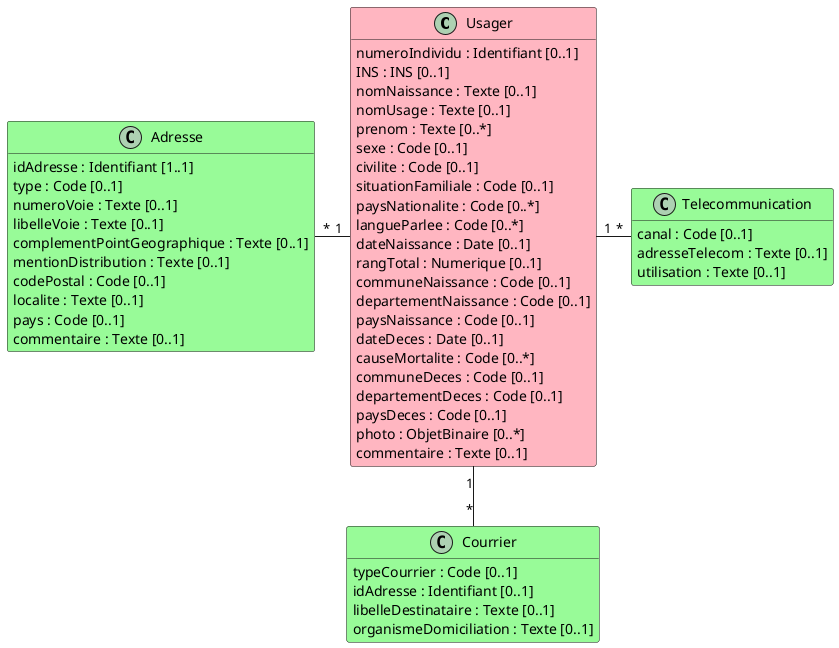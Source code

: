 @startuml

hide empty methods

class Usager #LightPink {
    numeroIndividu : Identifiant [0..1]
    INS : INS [0..1]
    nomNaissance : Texte [0..1]
    nomUsage : Texte [0..1]
    prenom : Texte [0..*]
    sexe : Code [0..1]
    civilite : Code [0..1]
    situationFamiliale : Code [0..1]
    paysNationalite : Code [0..*]
    langueParlee : Code [0..*]
    dateNaissance : Date [0..1]
    rangTotal : Numerique [0..1]
    communeNaissance : Code [0..1]
    departementNaissance : Code [0..1]
    paysNaissance : Code [0..1]
    dateDeces : Date [0..1]
    causeMortalite : Code [0..*]
    communeDeces : Code [0..1]
    departementDeces : Code [0..1]
    paysDeces : Code [0..1]
    photo : ObjetBinaire [0..*]
    commentaire : Texte [0..1]
}

class Adresse #PaleGreen {
    idAdresse : Identifiant [1..1]
    type : Code [0..1]
    numeroVoie : Texte [0..1]
    libelleVoie : Texte [0..1]
    complementPointGeographique : Texte [0..1]
    mentionDistribution : Texte [0..1]
    codePostal : Code [0..1]
    localite : Texte [0..1]
    pays : Code [0..1]
    commentaire : Texte [0..1]
}

class Telecommunication #PaleGreen {
    canal : Code [0..1]
    adresseTelecom : Texte [0..1]
    utilisation : Texte [0..1]
}

class Courrier #PaleGreen {
    typeCourrier : Code [0..1]
    idAdresse : Identifiant [0..1]
    libelleDestinataire : Texte [0..1]
    organismeDomiciliation : Texte [0..1]
}

Adresse "*" - "1" Usager
Usager "1" - "*" Telecommunication
Usager "1" -- "*" Courrier

@enduml